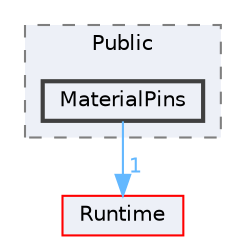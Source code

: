 digraph "MaterialPins"
{
 // INTERACTIVE_SVG=YES
 // LATEX_PDF_SIZE
  bgcolor="transparent";
  edge [fontname=Helvetica,fontsize=10,labelfontname=Helvetica,labelfontsize=10];
  node [fontname=Helvetica,fontsize=10,shape=box,height=0.2,width=0.4];
  compound=true
  subgraph clusterdir_7e51ea3a93f16378f23cd7e2758c5a3c {
    graph [ bgcolor="#edf0f7", pencolor="grey50", label="Public", fontname=Helvetica,fontsize=10 style="filled,dashed", URL="dir_7e51ea3a93f16378f23cd7e2758c5a3c.html",tooltip=""]
  dir_01bd35ecb4c4dbe34bdd90c849182d8e [label="MaterialPins", fillcolor="#edf0f7", color="grey25", style="filled,bold", URL="dir_01bd35ecb4c4dbe34bdd90c849182d8e.html",tooltip=""];
  }
  dir_7536b172fbd480bfd146a1b1acd6856b [label="Runtime", fillcolor="#edf0f7", color="red", style="filled", URL="dir_7536b172fbd480bfd146a1b1acd6856b.html",tooltip=""];
  dir_01bd35ecb4c4dbe34bdd90c849182d8e->dir_7536b172fbd480bfd146a1b1acd6856b [headlabel="1", labeldistance=1.5 headhref="dir_000602_000984.html" href="dir_000602_000984.html" color="steelblue1" fontcolor="steelblue1"];
}
